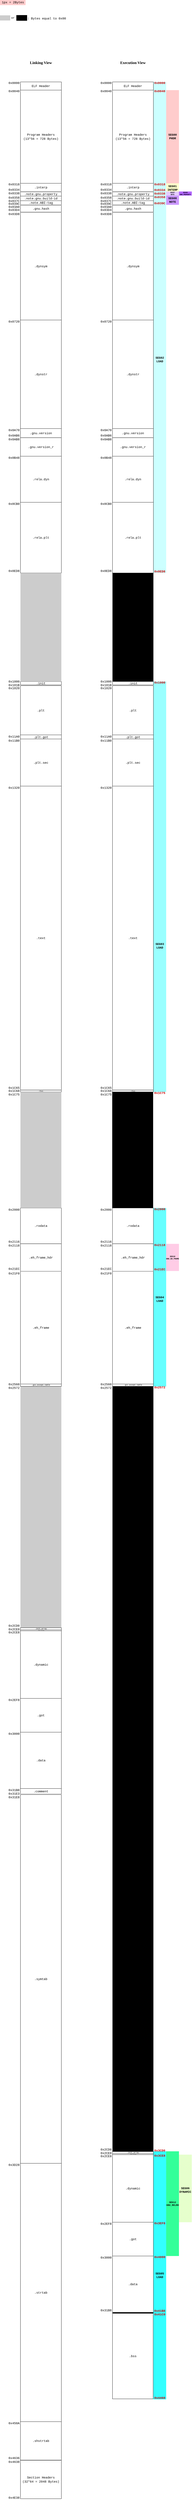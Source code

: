 <mxfile version="16.0.2" type="device"><diagram id="Ah0qy96UXtBto3387B42" name="第 1 页"><mxGraphModel dx="1332" dy="764" grid="1" gridSize="10" guides="1" tooltips="1" connect="1" arrows="1" fold="1" page="1" pageScale="1" pageWidth="827" pageHeight="1169" math="0" shadow="0"><root><mxCell id="0"/><mxCell id="1" parent="0"/><mxCell id="YkpZ--orKBxEq1VUClzn-248" value="" style="rounded=0;whiteSpace=wrap;html=1;fontFamily=Courier New;fontSize=4;fontColor=#CC0000;strokeColor=none;fillColor=#33FFFF;gradientColor=none;gradientDirection=radial;" vertex="1" parent="1"><mxGeometry x="640" y="8423" width="50" height="969" as="geometry"/></mxCell><mxCell id="YkpZ--orKBxEq1VUClzn-246" value="" style="rounded=0;whiteSpace=wrap;html=1;fontFamily=Courier New;fontSize=4;fontColor=#CC0000;strokeColor=none;fillColor=#66FFFF;gradientColor=none;gradientDirection=radial;" vertex="1" parent="1"><mxGeometry x="640" y="4738.5" width="50" height="697" as="geometry"/></mxCell><mxCell id="YkpZ--orKBxEq1VUClzn-241" value="" style="rounded=0;whiteSpace=wrap;html=1;fontFamily=Courier New;fontSize=4;fontColor=#CC0000;strokeColor=none;fillColor=#99FFFF;gradientColor=none;gradientDirection=radial;" vertex="1" parent="1"><mxGeometry x="640" y="2682" width="50" height="1603" as="geometry"/></mxCell><mxCell id="YkpZ--orKBxEq1VUClzn-239" value="" style="rounded=0;whiteSpace=wrap;html=1;fontFamily=Courier New;fontSize=4;fontColor=#CC0000;strokeColor=none;fillColor=#CCFFFF;gradientColor=none;gradientDirection=radial;" vertex="1" parent="1"><mxGeometry x="640" y="340" width="50" height="1918" as="geometry"/></mxCell><mxCell id="YkpZ--orKBxEq1VUClzn-237" value="" style="rounded=0;whiteSpace=wrap;html=1;fontFamily=Courier New;fontSize=4;fontColor=#CC0000;strokeColor=none;fillColor=#FFFFCC;gradientColor=none;gradientDirection=radial;" vertex="1" parent="1"><mxGeometry x="690" y="736" width="50" height="32" as="geometry"/></mxCell><mxCell id="YkpZ--orKBxEq1VUClzn-235" value="" style="rounded=0;whiteSpace=wrap;html=1;fontFamily=Courier New;fontSize=4;fontColor=#CC0000;strokeColor=none;fillColor=#FFCCCC;gradientColor=none;gradientDirection=radial;" vertex="1" parent="1"><mxGeometry x="690" y="372" width="50" height="364" as="geometry"/></mxCell><mxCell id="YkpZ--orKBxEq1VUClzn-86" value="" style="rounded=0;whiteSpace=wrap;html=1;fontFamily=Courier New;fillColor=#CCCCCC;strokeColor=none;gradientColor=none;gradientDirection=radial;" vertex="1" parent="1"><mxGeometry x="120" y="5435" width="160" height="943" as="geometry"/></mxCell><mxCell id="YkpZ--orKBxEq1VUClzn-1" value="&lt;font face=&quot;Courier New&quot;&gt;ELF Header&lt;/font&gt;" style="rounded=0;whiteSpace=wrap;html=1;" vertex="1" parent="1"><mxGeometry x="120" y="340" width="160" height="32" as="geometry"/></mxCell><mxCell id="YkpZ--orKBxEq1VUClzn-2" value="0x0000" style="text;html=1;strokeColor=none;fillColor=none;align=center;verticalAlign=middle;whiteSpace=wrap;rounded=0;fontFamily=Courier New;" vertex="1" parent="1"><mxGeometry x="70" y="340" width="50" height="10" as="geometry"/></mxCell><mxCell id="YkpZ--orKBxEq1VUClzn-3" value="0x0040" style="text;html=1;strokeColor=none;fillColor=none;align=center;verticalAlign=middle;whiteSpace=wrap;rounded=0;fontFamily=Courier New;" vertex="1" parent="1"><mxGeometry x="70" y="372" width="50" height="10" as="geometry"/></mxCell><mxCell id="YkpZ--orKBxEq1VUClzn-4" value="&lt;font face=&quot;Courier New&quot;&gt;Program Headers&lt;br&gt;(13*56 = 728 Bytes)&lt;/font&gt;" style="rounded=0;whiteSpace=wrap;html=1;" vertex="1" parent="1"><mxGeometry x="120" y="372" width="160" height="364" as="geometry"/></mxCell><mxCell id="YkpZ--orKBxEq1VUClzn-5" value="0x0318" style="text;html=1;strokeColor=none;fillColor=none;align=center;verticalAlign=middle;whiteSpace=wrap;rounded=0;fontFamily=Courier New;" vertex="1" parent="1"><mxGeometry x="70" y="736" width="50" height="10" as="geometry"/></mxCell><mxCell id="YkpZ--orKBxEq1VUClzn-6" value="&lt;font face=&quot;Courier New&quot;&gt;.interp&lt;/font&gt;" style="rounded=0;whiteSpace=wrap;html=1;" vertex="1" parent="1"><mxGeometry x="120" y="736" width="160" height="32" as="geometry"/></mxCell><mxCell id="YkpZ--orKBxEq1VUClzn-7" value="&lt;font face=&quot;Courier New&quot;&gt;.note.gnu.property&lt;/font&gt;" style="rounded=0;whiteSpace=wrap;html=1;" vertex="1" parent="1"><mxGeometry x="120" y="770" width="160" height="16" as="geometry"/></mxCell><mxCell id="YkpZ--orKBxEq1VUClzn-8" value="&lt;font face=&quot;Courier New&quot;&gt;.note.gnu.build-id&lt;/font&gt;" style="rounded=0;whiteSpace=wrap;html=1;" vertex="1" parent="1"><mxGeometry x="120" y="786" width="160" height="18" as="geometry"/></mxCell><mxCell id="YkpZ--orKBxEq1VUClzn-9" value="&lt;font face=&quot;Courier New&quot;&gt;.note.ABI-tag&lt;/font&gt;" style="rounded=0;whiteSpace=wrap;html=1;" vertex="1" parent="1"><mxGeometry x="120" y="804" width="160" height="16" as="geometry"/></mxCell><mxCell id="YkpZ--orKBxEq1VUClzn-10" value="&lt;font face=&quot;Courier New&quot;&gt;.gnu.version_r&lt;/font&gt;" style="rounded=0;whiteSpace=wrap;html=1;" vertex="1" parent="1"><mxGeometry x="120" y="1730" width="160" height="72" as="geometry"/></mxCell><mxCell id="YkpZ--orKBxEq1VUClzn-11" value="&lt;font face=&quot;Courier New&quot;&gt;.rela.dyn&lt;/font&gt;" style="rounded=0;whiteSpace=wrap;html=1;" vertex="1" parent="1"><mxGeometry x="120" y="1802" width="160" height="180" as="geometry"/></mxCell><mxCell id="YkpZ--orKBxEq1VUClzn-12" value="&lt;font face=&quot;Courier New&quot;&gt;.rela.plt&lt;/font&gt;" style="rounded=0;whiteSpace=wrap;html=1;" vertex="1" parent="1"><mxGeometry x="120" y="1982" width="160" height="276" as="geometry"/></mxCell><mxCell id="YkpZ--orKBxEq1VUClzn-13" value="&lt;font face=&quot;Courier New&quot;&gt;.init&lt;/font&gt;" style="rounded=0;whiteSpace=wrap;html=1;" vertex="1" parent="1"><mxGeometry x="120" y="2682" width="160" height="13.5" as="geometry"/></mxCell><mxCell id="YkpZ--orKBxEq1VUClzn-14" value="&lt;font face=&quot;Courier New&quot;&gt;.gnu.hash&lt;/font&gt;" style="rounded=0;whiteSpace=wrap;html=1;" vertex="1" parent="1"><mxGeometry x="120" y="822" width="160" height="26" as="geometry"/></mxCell><mxCell id="YkpZ--orKBxEq1VUClzn-15" value="&lt;font face=&quot;Courier New&quot;&gt;.dynsym&lt;/font&gt;" style="rounded=0;whiteSpace=wrap;html=1;" vertex="1" parent="1"><mxGeometry x="120" y="850" width="160" height="420" as="geometry"/></mxCell><mxCell id="YkpZ--orKBxEq1VUClzn-16" value="&lt;font face=&quot;Courier New&quot;&gt;.dynstr&lt;/font&gt;" style="rounded=0;whiteSpace=wrap;html=1;" vertex="1" parent="1"><mxGeometry x="120" y="1270" width="160" height="424" as="geometry"/></mxCell><mxCell id="YkpZ--orKBxEq1VUClzn-17" value="&lt;font face=&quot;Courier New&quot;&gt;.gnu.version&lt;/font&gt;" style="rounded=0;whiteSpace=wrap;html=1;" vertex="1" parent="1"><mxGeometry x="120" y="1694" width="160" height="35" as="geometry"/></mxCell><mxCell id="YkpZ--orKBxEq1VUClzn-18" value="&lt;font face=&quot;Courier New&quot;&gt;.plt&lt;/font&gt;" style="rounded=0;whiteSpace=wrap;html=1;" vertex="1" parent="1"><mxGeometry x="120" y="2698.5" width="160" height="192" as="geometry"/></mxCell><mxCell id="YkpZ--orKBxEq1VUClzn-19" value="&lt;font face=&quot;Courier New&quot;&gt;.plt.got&lt;/font&gt;" style="rounded=0;whiteSpace=wrap;html=1;" vertex="1" parent="1"><mxGeometry x="120" y="2890.5" width="160" height="16" as="geometry"/></mxCell><mxCell id="YkpZ--orKBxEq1VUClzn-20" value="&lt;font face=&quot;Courier New&quot;&gt;.plt.sec&lt;/font&gt;" style="rounded=0;whiteSpace=wrap;html=1;" vertex="1" parent="1"><mxGeometry x="120" y="2906.5" width="160" height="184" as="geometry"/></mxCell><mxCell id="YkpZ--orKBxEq1VUClzn-21" value="&lt;font face=&quot;Courier New&quot;&gt;.text&lt;/font&gt;" style="rounded=0;whiteSpace=wrap;html=1;" vertex="1" parent="1"><mxGeometry x="120" y="3090.5" width="160" height="1186.5" as="geometry"/></mxCell><mxCell id="YkpZ--orKBxEq1VUClzn-22" value="" style="rounded=0;whiteSpace=wrap;html=1;" vertex="1" parent="1"><mxGeometry x="120" y="4278.5" width="160" height="6.5" as="geometry"/></mxCell><mxCell id="YkpZ--orKBxEq1VUClzn-23" value="&lt;font face=&quot;Courier New&quot;&gt;.rodata&lt;/font&gt;" style="rounded=0;whiteSpace=wrap;html=1;" vertex="1" parent="1"><mxGeometry x="120" y="4738.5" width="160" height="139" as="geometry"/></mxCell><mxCell id="YkpZ--orKBxEq1VUClzn-24" value="&lt;font face=&quot;Courier New&quot;&gt;.eh_frame_hdr&lt;/font&gt;" style="rounded=0;whiteSpace=wrap;html=1;" vertex="1" parent="1"><mxGeometry x="120" y="4878.5" width="160" height="106" as="geometry"/></mxCell><mxCell id="YkpZ--orKBxEq1VUClzn-25" value="&lt;font face=&quot;Courier New&quot;&gt;.eh_frame&lt;/font&gt;" style="rounded=0;whiteSpace=wrap;html=1;" vertex="1" parent="1"><mxGeometry x="120" y="4986" width="160" height="440" as="geometry"/></mxCell><mxCell id="YkpZ--orKBxEq1VUClzn-26" value="&lt;font face=&quot;Courier New&quot;&gt;.got&lt;/font&gt;" style="rounded=0;whiteSpace=wrap;html=1;" vertex="1" parent="1"><mxGeometry x="120" y="6654" width="160" height="132" as="geometry"/></mxCell><mxCell id="YkpZ--orKBxEq1VUClzn-27" value="&lt;font face=&quot;Courier New&quot;&gt;.data&lt;/font&gt;" style="rounded=0;whiteSpace=wrap;html=1;" vertex="1" parent="1"><mxGeometry x="120" y="6786" width="160" height="220" as="geometry"/></mxCell><mxCell id="YkpZ--orKBxEq1VUClzn-29" value="&lt;font face=&quot;Courier New&quot;&gt;.comment&lt;/font&gt;" style="rounded=0;whiteSpace=wrap;html=1;" vertex="1" parent="1"><mxGeometry x="120" y="7006" width="160" height="21.5" as="geometry"/></mxCell><mxCell id="YkpZ--orKBxEq1VUClzn-30" value="" style="rounded=0;whiteSpace=wrap;html=1;" vertex="1" parent="1"><mxGeometry x="120" y="5426" width="160" height="9" as="geometry"/></mxCell><mxCell id="YkpZ--orKBxEq1VUClzn-31" value="" style="rounded=0;whiteSpace=wrap;html=1;" vertex="1" parent="1"><mxGeometry x="120" y="6378" width="160" height="8" as="geometry"/></mxCell><mxCell id="YkpZ--orKBxEq1VUClzn-32" value="" style="rounded=0;whiteSpace=wrap;html=1;" vertex="1" parent="1"><mxGeometry x="120" y="6386" width="160" height="4" as="geometry"/></mxCell><mxCell id="YkpZ--orKBxEq1VUClzn-33" value="&lt;font face=&quot;Courier New&quot;&gt;.dynamic&lt;/font&gt;" style="rounded=0;whiteSpace=wrap;html=1;" vertex="1" parent="1"><mxGeometry x="120" y="6390" width="160" height="264" as="geometry"/></mxCell><mxCell id="YkpZ--orKBxEq1VUClzn-34" value="&lt;font face=&quot;Courier New&quot;&gt;.symtab&lt;/font&gt;" style="rounded=0;whiteSpace=wrap;html=1;" vertex="1" parent="1"><mxGeometry x="120" y="7030" width="160" height="1440" as="geometry"/></mxCell><mxCell id="YkpZ--orKBxEq1VUClzn-35" value="&lt;font face=&quot;Courier New&quot;&gt;.strtab&lt;/font&gt;" style="rounded=0;whiteSpace=wrap;html=1;" vertex="1" parent="1"><mxGeometry x="120" y="8470" width="160" height="1009" as="geometry"/></mxCell><mxCell id="YkpZ--orKBxEq1VUClzn-36" value="&lt;font face=&quot;Courier New&quot;&gt;.shstrtab&lt;/font&gt;" style="rounded=0;whiteSpace=wrap;html=1;" vertex="1" parent="1"><mxGeometry x="120" y="9479" width="160" height="150" as="geometry"/></mxCell><mxCell id="YkpZ--orKBxEq1VUClzn-38" value="0x0334" style="text;html=1;strokeColor=none;fillColor=none;align=center;verticalAlign=middle;whiteSpace=wrap;rounded=0;fontFamily=Courier New;" vertex="1" parent="1"><mxGeometry x="70" y="756" width="50" height="12" as="geometry"/></mxCell><mxCell id="YkpZ--orKBxEq1VUClzn-40" value="" style="rounded=0;whiteSpace=wrap;html=1;fontFamily=Courier New;fillColor=#CCCCCC;strokeColor=none;" vertex="1" parent="1"><mxGeometry x="120" y="768" width="160" height="2" as="geometry"/></mxCell><mxCell id="YkpZ--orKBxEq1VUClzn-41" value="0x0338" style="text;html=1;strokeColor=none;fillColor=none;align=center;verticalAlign=middle;whiteSpace=wrap;rounded=0;fontFamily=Courier New;" vertex="1" parent="1"><mxGeometry x="70" y="770" width="50" height="12" as="geometry"/></mxCell><mxCell id="YkpZ--orKBxEq1VUClzn-44" value="0x0358" style="text;html=1;strokeColor=none;fillColor=none;align=center;verticalAlign=middle;whiteSpace=wrap;rounded=0;fontFamily=Courier New;" vertex="1" parent="1"><mxGeometry x="70" y="786" width="50" height="14" as="geometry"/></mxCell><mxCell id="YkpZ--orKBxEq1VUClzn-45" value="0x037C" style="text;html=1;strokeColor=none;fillColor=none;align=center;verticalAlign=middle;whiteSpace=wrap;rounded=0;fontFamily=Courier New;" vertex="1" parent="1"><mxGeometry x="70" y="802" width="50" height="8" as="geometry"/></mxCell><mxCell id="YkpZ--orKBxEq1VUClzn-46" value="" style="rounded=0;whiteSpace=wrap;html=1;fontFamily=Courier New;fillColor=#CCCCCC;strokeColor=none;" vertex="1" parent="1"><mxGeometry x="120" y="820" width="160" height="2" as="geometry"/></mxCell><mxCell id="YkpZ--orKBxEq1VUClzn-47" value="0x039C" style="text;html=1;strokeColor=none;fillColor=none;align=center;verticalAlign=middle;whiteSpace=wrap;rounded=0;fontFamily=Courier New;" vertex="1" parent="1"><mxGeometry x="70" y="814" width="50" height="6" as="geometry"/></mxCell><mxCell id="YkpZ--orKBxEq1VUClzn-48" value="0x03A0" style="text;html=1;strokeColor=none;fillColor=none;align=center;verticalAlign=middle;whiteSpace=wrap;rounded=0;fontFamily=Courier New;" vertex="1" parent="1"><mxGeometry x="70" y="822" width="50" height="14" as="geometry"/></mxCell><mxCell id="YkpZ--orKBxEq1VUClzn-49" value="0x03D4" style="text;html=1;strokeColor=none;fillColor=none;align=center;verticalAlign=middle;whiteSpace=wrap;rounded=0;fontFamily=Courier New;" vertex="1" parent="1"><mxGeometry x="70" y="834" width="50" height="14" as="geometry"/></mxCell><mxCell id="YkpZ--orKBxEq1VUClzn-50" value="" style="rounded=0;whiteSpace=wrap;html=1;fontFamily=Courier New;fillColor=#CCCCCC;strokeColor=none;" vertex="1" parent="1"><mxGeometry x="120" y="848" width="160" height="2" as="geometry"/></mxCell><mxCell id="YkpZ--orKBxEq1VUClzn-51" value="0x03D8" style="text;html=1;strokeColor=none;fillColor=none;align=center;verticalAlign=middle;whiteSpace=wrap;rounded=0;fontFamily=Courier New;" vertex="1" parent="1"><mxGeometry x="70" y="850" width="50" height="14" as="geometry"/></mxCell><mxCell id="YkpZ--orKBxEq1VUClzn-52" value="1px = 2Bytes" style="text;html=1;align=center;verticalAlign=middle;resizable=0;points=[];autosize=1;strokeColor=none;fillColor=#FFCCCC;fontFamily=Courier New;" vertex="1" parent="1"><mxGeometry x="40" y="20" width="100" height="20" as="geometry"/></mxCell><mxCell id="YkpZ--orKBxEq1VUClzn-53" value="0x0720" style="text;html=1;strokeColor=none;fillColor=none;align=center;verticalAlign=middle;whiteSpace=wrap;rounded=0;fontFamily=Courier New;" vertex="1" parent="1"><mxGeometry x="70" y="1270" width="50" height="14" as="geometry"/></mxCell><mxCell id="YkpZ--orKBxEq1VUClzn-54" value="0x0A70" style="text;html=1;strokeColor=none;fillColor=none;align=center;verticalAlign=middle;whiteSpace=wrap;rounded=0;fontFamily=Courier New;" vertex="1" parent="1"><mxGeometry x="70" y="1694" width="50" height="14" as="geometry"/></mxCell><mxCell id="YkpZ--orKBxEq1VUClzn-55" value="" style="rounded=0;whiteSpace=wrap;html=1;fontFamily=Courier New;fillColor=#CCCCCC;strokeColor=none;" vertex="1" parent="1"><mxGeometry x="120" y="1729" width="160" height="1" as="geometry"/></mxCell><mxCell id="YkpZ--orKBxEq1VUClzn-56" value="0x0AB6" style="text;html=1;strokeColor=none;fillColor=none;align=center;verticalAlign=middle;whiteSpace=wrap;rounded=0;fontFamily=Courier New;" vertex="1" parent="1"><mxGeometry x="70" y="1715" width="50" height="14" as="geometry"/></mxCell><mxCell id="YkpZ--orKBxEq1VUClzn-58" value="0x0AB8" style="text;html=1;strokeColor=none;fillColor=none;align=center;verticalAlign=middle;whiteSpace=wrap;rounded=0;fontFamily=Courier New;" vertex="1" parent="1"><mxGeometry x="70" y="1730" width="50" height="14" as="geometry"/></mxCell><mxCell id="YkpZ--orKBxEq1VUClzn-59" value="0x0B48" style="text;html=1;strokeColor=none;fillColor=none;align=center;verticalAlign=middle;whiteSpace=wrap;rounded=0;fontFamily=Courier New;" vertex="1" parent="1"><mxGeometry x="70" y="1802" width="50" height="14" as="geometry"/></mxCell><mxCell id="YkpZ--orKBxEq1VUClzn-60" value="0x0CB0" style="text;html=1;strokeColor=none;fillColor=none;align=center;verticalAlign=middle;whiteSpace=wrap;rounded=0;fontFamily=Courier New;" vertex="1" parent="1"><mxGeometry x="70" y="1982" width="50" height="14" as="geometry"/></mxCell><mxCell id="YkpZ--orKBxEq1VUClzn-61" value="0x0ED8" style="text;html=1;strokeColor=none;fillColor=none;align=center;verticalAlign=middle;whiteSpace=wrap;rounded=0;fontFamily=Courier New;" vertex="1" parent="1"><mxGeometry x="70" y="2244" width="50" height="14" as="geometry"/></mxCell><mxCell id="YkpZ--orKBxEq1VUClzn-62" value="" style="rounded=0;whiteSpace=wrap;html=1;fontFamily=Courier New;fillColor=#CCCCCC;strokeColor=none;gradientColor=none;gradientDirection=radial;" vertex="1" parent="1"><mxGeometry x="120" y="2258" width="160" height="424" as="geometry"/></mxCell><mxCell id="YkpZ--orKBxEq1VUClzn-63" value="0x1000" style="text;html=1;strokeColor=none;fillColor=none;align=center;verticalAlign=middle;whiteSpace=wrap;rounded=0;fontFamily=Courier New;" vertex="1" parent="1"><mxGeometry x="70" y="2676.25" width="50" height="14" as="geometry"/></mxCell><mxCell id="YkpZ--orKBxEq1VUClzn-64" value="0x101B" style="text;html=1;strokeColor=none;fillColor=none;align=center;verticalAlign=middle;whiteSpace=wrap;rounded=0;fontFamily=Courier New;" vertex="1" parent="1"><mxGeometry x="70" y="2690.25" width="50" height="14" as="geometry"/></mxCell><mxCell id="YkpZ--orKBxEq1VUClzn-65" value="" style="rounded=0;whiteSpace=wrap;html=1;fontFamily=Courier New;fillColor=#CCCCCC;strokeColor=none;gradientColor=none;gradientDirection=radial;" vertex="1" parent="1"><mxGeometry x="120" y="2696" width="160" height="2.5" as="geometry"/></mxCell><mxCell id="YkpZ--orKBxEq1VUClzn-66" value="0x1020" style="text;html=1;strokeColor=none;fillColor=none;align=center;verticalAlign=middle;whiteSpace=wrap;rounded=0;fontFamily=Courier New;" vertex="1" parent="1"><mxGeometry x="70" y="2702" width="50" height="14" as="geometry"/></mxCell><mxCell id="YkpZ--orKBxEq1VUClzn-67" value="0x11A0" style="text;html=1;strokeColor=none;fillColor=none;align=center;verticalAlign=middle;whiteSpace=wrap;rounded=0;fontFamily=Courier New;" vertex="1" parent="1"><mxGeometry x="70" y="2890.5" width="50" height="14" as="geometry"/></mxCell><mxCell id="YkpZ--orKBxEq1VUClzn-68" value="0x11B0" style="text;html=1;strokeColor=none;fillColor=none;align=center;verticalAlign=middle;whiteSpace=wrap;rounded=0;fontFamily=Courier New;" vertex="1" parent="1"><mxGeometry x="70" y="2906.5" width="50" height="14" as="geometry"/></mxCell><mxCell id="YkpZ--orKBxEq1VUClzn-69" value="0x1320" style="text;html=1;strokeColor=none;fillColor=none;align=center;verticalAlign=middle;whiteSpace=wrap;rounded=0;fontFamily=Courier New;" vertex="1" parent="1"><mxGeometry x="70" y="3090.5" width="50" height="14" as="geometry"/></mxCell><mxCell id="YkpZ--orKBxEq1VUClzn-70" value="" style="rounded=0;whiteSpace=wrap;html=1;fontFamily=Courier New;fillColor=#CCCCCC;strokeColor=none;gradientColor=none;gradientDirection=radial;" vertex="1" parent="1"><mxGeometry x="120" y="4277" width="160" height="1.5" as="geometry"/></mxCell><mxCell id="YkpZ--orKBxEq1VUClzn-71" value="0x1C65" style="text;html=1;strokeColor=none;fillColor=none;align=center;verticalAlign=middle;whiteSpace=wrap;rounded=0;fontFamily=Courier New;" vertex="1" parent="1"><mxGeometry x="70" y="4263" width="50" height="14" as="geometry"/></mxCell><mxCell id="YkpZ--orKBxEq1VUClzn-72" value="0x1C68" style="text;html=1;strokeColor=none;fillColor=none;align=center;verticalAlign=middle;whiteSpace=wrap;rounded=0;fontFamily=Courier New;" vertex="1" parent="1"><mxGeometry x="70" y="4274.75" width="50" height="14" as="geometry"/></mxCell><mxCell id="YkpZ--orKBxEq1VUClzn-73" value="0x1C75" style="text;html=1;strokeColor=none;fillColor=none;align=center;verticalAlign=middle;whiteSpace=wrap;rounded=0;fontFamily=Courier New;" vertex="1" parent="1"><mxGeometry x="70" y="4288.75" width="50" height="14" as="geometry"/></mxCell><mxCell id="YkpZ--orKBxEq1VUClzn-75" value=".fini" style="text;html=1;strokeColor=none;fillColor=none;align=center;verticalAlign=middle;whiteSpace=wrap;rounded=0;fontFamily=Courier New;fontSize=6;" vertex="1" parent="1"><mxGeometry x="185" y="4276.75" width="30" height="10" as="geometry"/></mxCell><mxCell id="YkpZ--orKBxEq1VUClzn-76" value="" style="rounded=0;whiteSpace=wrap;html=1;fontFamily=Courier New;fillColor=#CCCCCC;strokeColor=none;gradientColor=none;gradientDirection=radial;" vertex="1" parent="1"><mxGeometry x="120" y="4285" width="160" height="453.5" as="geometry"/></mxCell><mxCell id="YkpZ--orKBxEq1VUClzn-77" value="0x2000" style="text;html=1;strokeColor=none;fillColor=none;align=center;verticalAlign=middle;whiteSpace=wrap;rounded=0;fontFamily=Courier New;" vertex="1" parent="1"><mxGeometry x="70" y="4738.5" width="50" height="14" as="geometry"/></mxCell><mxCell id="YkpZ--orKBxEq1VUClzn-78" value="0x2116" style="text;html=1;strokeColor=none;fillColor=none;align=center;verticalAlign=middle;whiteSpace=wrap;rounded=0;fontFamily=Courier New;" vertex="1" parent="1"><mxGeometry x="70" y="4863.5" width="50" height="14" as="geometry"/></mxCell><mxCell id="YkpZ--orKBxEq1VUClzn-79" value="" style="rounded=0;whiteSpace=wrap;html=1;fontFamily=Courier New;fillColor=#CCCCCC;strokeColor=none;gradientColor=none;gradientDirection=radial;" vertex="1" parent="1"><mxGeometry x="120" y="4877.5" width="160" height="1" as="geometry"/></mxCell><mxCell id="YkpZ--orKBxEq1VUClzn-80" value="0x2118" style="text;html=1;strokeColor=none;fillColor=none;align=center;verticalAlign=middle;whiteSpace=wrap;rounded=0;fontFamily=Courier New;" vertex="1" parent="1"><mxGeometry x="70" y="4878.5" width="50" height="14" as="geometry"/></mxCell><mxCell id="YkpZ--orKBxEq1VUClzn-81" value="0x21EC" style="text;html=1;strokeColor=none;fillColor=none;align=center;verticalAlign=middle;whiteSpace=wrap;rounded=0;fontFamily=Courier New;" vertex="1" parent="1"><mxGeometry x="70" y="4970" width="50" height="14" as="geometry"/></mxCell><mxCell id="YkpZ--orKBxEq1VUClzn-82" value="" style="rounded=0;whiteSpace=wrap;html=1;fontFamily=Courier New;fillColor=#CCCCCC;strokeColor=none;gradientColor=none;gradientDirection=radial;" vertex="1" parent="1"><mxGeometry x="120" y="4984" width="160" height="2" as="geometry"/></mxCell><mxCell id="YkpZ--orKBxEq1VUClzn-83" value="0x21F0" style="text;html=1;strokeColor=none;fillColor=none;align=center;verticalAlign=middle;whiteSpace=wrap;rounded=0;fontFamily=Courier New;" vertex="1" parent="1"><mxGeometry x="70" y="4988" width="50" height="14" as="geometry"/></mxCell><mxCell id="YkpZ--orKBxEq1VUClzn-84" value="0x2560" style="text;html=1;strokeColor=none;fillColor=none;align=center;verticalAlign=middle;whiteSpace=wrap;rounded=0;fontFamily=Courier New;" vertex="1" parent="1"><mxGeometry x="70" y="5421" width="50" height="14" as="geometry"/></mxCell><mxCell id="YkpZ--orKBxEq1VUClzn-85" value="&lt;font style=&quot;font-size: 7px&quot;&gt;.gcc_except_table&lt;/font&gt;" style="text;html=1;strokeColor=none;fillColor=none;align=center;verticalAlign=middle;whiteSpace=wrap;rounded=0;fontFamily=Courier New;fontSize=6;" vertex="1" parent="1"><mxGeometry x="155" y="5425" width="90" height="10" as="geometry"/></mxCell><mxCell id="YkpZ--orKBxEq1VUClzn-87" value="0x2572" style="text;html=1;strokeColor=none;fillColor=none;align=center;verticalAlign=middle;whiteSpace=wrap;rounded=0;fontFamily=Courier New;" vertex="1" parent="1"><mxGeometry x="70" y="5435" width="50" height="14" as="geometry"/></mxCell><mxCell id="YkpZ--orKBxEq1VUClzn-88" value="0x2CD0" style="text;html=1;strokeColor=none;fillColor=none;align=center;verticalAlign=middle;whiteSpace=wrap;rounded=0;fontFamily=Courier New;" vertex="1" parent="1"><mxGeometry x="70" y="6364" width="50" height="14" as="geometry"/></mxCell><mxCell id="YkpZ--orKBxEq1VUClzn-89" value="&lt;font style=&quot;font-size: 7px&quot;&gt;.init_array&lt;/font&gt;" style="text;html=1;strokeColor=none;fillColor=none;align=center;verticalAlign=middle;whiteSpace=wrap;rounded=0;fontFamily=Courier New;fontSize=7;" vertex="1" parent="1"><mxGeometry x="170" y="6377" width="60" height="10" as="geometry"/></mxCell><mxCell id="YkpZ--orKBxEq1VUClzn-90" value="0x2CE0" style="text;html=1;strokeColor=none;fillColor=none;align=center;verticalAlign=middle;whiteSpace=wrap;rounded=0;fontFamily=Courier New;" vertex="1" parent="1"><mxGeometry x="70" y="6378" width="50" height="14" as="geometry"/></mxCell><mxCell id="YkpZ--orKBxEq1VUClzn-91" value="&lt;font style=&quot;font-size: 4px&quot;&gt;.fini_array&lt;/font&gt;" style="text;html=1;strokeColor=none;fillColor=none;align=center;verticalAlign=middle;whiteSpace=wrap;rounded=0;fontFamily=Courier New;fontSize=7;" vertex="1" parent="1"><mxGeometry x="180" y="6384.5" width="40" height="7" as="geometry"/></mxCell><mxCell id="YkpZ--orKBxEq1VUClzn-92" value="0x2CE8" style="text;html=1;strokeColor=none;fillColor=none;align=center;verticalAlign=middle;whiteSpace=wrap;rounded=0;fontFamily=Courier New;" vertex="1" parent="1"><mxGeometry x="70" y="6390" width="50" height="14" as="geometry"/></mxCell><mxCell id="YkpZ--orKBxEq1VUClzn-93" value="0x2EF8" style="text;html=1;strokeColor=none;fillColor=none;align=center;verticalAlign=middle;whiteSpace=wrap;rounded=0;fontFamily=Courier New;" vertex="1" parent="1"><mxGeometry x="70" y="6654" width="50" height="14" as="geometry"/></mxCell><mxCell id="YkpZ--orKBxEq1VUClzn-94" value="0x3000" style="text;html=1;strokeColor=none;fillColor=none;align=center;verticalAlign=middle;whiteSpace=wrap;rounded=0;fontFamily=Courier New;" vertex="1" parent="1"><mxGeometry x="70" y="6786" width="50" height="14" as="geometry"/></mxCell><mxCell id="YkpZ--orKBxEq1VUClzn-95" value="0x31B8" style="text;html=1;strokeColor=none;fillColor=none;align=center;verticalAlign=middle;whiteSpace=wrap;rounded=0;fontFamily=Courier New;" vertex="1" parent="1"><mxGeometry x="70" y="7006" width="50" height="14" as="geometry"/></mxCell><mxCell id="YkpZ--orKBxEq1VUClzn-96" value="0x31E3" style="text;html=1;strokeColor=none;fillColor=none;align=center;verticalAlign=middle;whiteSpace=wrap;rounded=0;fontFamily=Courier New;" vertex="1" parent="1"><mxGeometry x="70" y="7020" width="50" height="14" as="geometry"/></mxCell><mxCell id="YkpZ--orKBxEq1VUClzn-97" value="" style="rounded=0;whiteSpace=wrap;html=1;fontFamily=Courier New;fillColor=#CCCCCC;strokeColor=none;gradientColor=none;gradientDirection=radial;" vertex="1" parent="1"><mxGeometry x="120" y="7027.5" width="160" height="2.5" as="geometry"/></mxCell><mxCell id="YkpZ--orKBxEq1VUClzn-98" value="0x31E8" style="text;html=1;strokeColor=none;fillColor=none;align=center;verticalAlign=middle;whiteSpace=wrap;rounded=0;fontFamily=Courier New;" vertex="1" parent="1"><mxGeometry x="70" y="7034" width="50" height="14" as="geometry"/></mxCell><mxCell id="YkpZ--orKBxEq1VUClzn-99" value="0x3D28" style="text;html=1;strokeColor=none;fillColor=none;align=center;verticalAlign=middle;whiteSpace=wrap;rounded=0;fontFamily=Courier New;" vertex="1" parent="1"><mxGeometry x="70" y="8470" width="50" height="14" as="geometry"/></mxCell><mxCell id="YkpZ--orKBxEq1VUClzn-100" value="0x450A" style="text;html=1;strokeColor=none;fillColor=none;align=center;verticalAlign=middle;whiteSpace=wrap;rounded=0;fontFamily=Courier New;" vertex="1" parent="1"><mxGeometry x="70" y="9479" width="50" height="14" as="geometry"/></mxCell><mxCell id="YkpZ--orKBxEq1VUClzn-101" value="0x4636" style="text;html=1;strokeColor=none;fillColor=none;align=center;verticalAlign=middle;whiteSpace=wrap;rounded=0;fontFamily=Courier New;" vertex="1" parent="1"><mxGeometry x="70" y="9615" width="50" height="14" as="geometry"/></mxCell><mxCell id="YkpZ--orKBxEq1VUClzn-102" value="" style="rounded=0;whiteSpace=wrap;html=1;fontFamily=Courier New;fillColor=#CCCCCC;strokeColor=none;gradientColor=none;gradientDirection=radial;" vertex="1" parent="1"><mxGeometry x="120" y="9629" width="160" height="1" as="geometry"/></mxCell><mxCell id="YkpZ--orKBxEq1VUClzn-103" value="&lt;font face=&quot;Courier New&quot;&gt;Section Headers&lt;br&gt;(32*64 = 2048 Bytes)&lt;br&gt;&lt;/font&gt;" style="rounded=0;whiteSpace=wrap;html=1;" vertex="1" parent="1"><mxGeometry x="120" y="9630" width="160" height="150" as="geometry"/></mxCell><mxCell id="YkpZ--orKBxEq1VUClzn-104" value="0x4638" style="text;html=1;strokeColor=none;fillColor=none;align=center;verticalAlign=middle;whiteSpace=wrap;rounded=0;fontFamily=Courier New;" vertex="1" parent="1"><mxGeometry x="70" y="9630" width="50" height="14" as="geometry"/></mxCell><mxCell id="YkpZ--orKBxEq1VUClzn-105" value="0x4E38" style="text;html=1;strokeColor=none;fillColor=none;align=center;verticalAlign=middle;whiteSpace=wrap;rounded=0;fontFamily=Courier New;" vertex="1" parent="1"><mxGeometry x="70" y="9770" width="50" height="14" as="geometry"/></mxCell><mxCell id="YkpZ--orKBxEq1VUClzn-106" value="&lt;font face=&quot;Courier New&quot;&gt;ELF Header&lt;/font&gt;" style="rounded=0;whiteSpace=wrap;html=1;fillColor=#FFFFFF;" vertex="1" parent="1"><mxGeometry x="480" y="340" width="160" height="32" as="geometry"/></mxCell><mxCell id="YkpZ--orKBxEq1VUClzn-107" value="0x0000" style="text;html=1;strokeColor=none;fillColor=none;align=center;verticalAlign=middle;whiteSpace=wrap;rounded=0;fontFamily=Courier New;" vertex="1" parent="1"><mxGeometry x="430" y="340" width="50" height="10" as="geometry"/></mxCell><mxCell id="YkpZ--orKBxEq1VUClzn-108" value="0x0040" style="text;html=1;strokeColor=none;fillColor=none;align=center;verticalAlign=middle;whiteSpace=wrap;rounded=0;fontFamily=Courier New;" vertex="1" parent="1"><mxGeometry x="430" y="372" width="50" height="10" as="geometry"/></mxCell><mxCell id="YkpZ--orKBxEq1VUClzn-109" value="&lt;font face=&quot;Courier New&quot;&gt;Program Headers&lt;br&gt;(13*56 = 728 Bytes)&lt;/font&gt;" style="rounded=0;whiteSpace=wrap;html=1;fillColor=#FFFFFF;" vertex="1" parent="1"><mxGeometry x="480" y="372" width="160" height="364" as="geometry"/></mxCell><mxCell id="YkpZ--orKBxEq1VUClzn-110" value="0x0318" style="text;html=1;strokeColor=none;fillColor=none;align=center;verticalAlign=middle;whiteSpace=wrap;rounded=0;fontFamily=Courier New;" vertex="1" parent="1"><mxGeometry x="430" y="736" width="50" height="10" as="geometry"/></mxCell><mxCell id="YkpZ--orKBxEq1VUClzn-111" value="&lt;font face=&quot;Courier New&quot;&gt;.interp&lt;/font&gt;" style="rounded=0;whiteSpace=wrap;html=1;fillColor=#FFFFFF;" vertex="1" parent="1"><mxGeometry x="480" y="736" width="160" height="32" as="geometry"/></mxCell><mxCell id="YkpZ--orKBxEq1VUClzn-112" value="&lt;font face=&quot;Courier New&quot;&gt;.note.gnu.property&lt;/font&gt;" style="rounded=0;whiteSpace=wrap;html=1;fillColor=#FFFFFF;" vertex="1" parent="1"><mxGeometry x="480" y="770" width="160" height="16" as="geometry"/></mxCell><mxCell id="YkpZ--orKBxEq1VUClzn-113" value="&lt;font face=&quot;Courier New&quot;&gt;.note.gnu.build-id&lt;/font&gt;" style="rounded=0;whiteSpace=wrap;html=1;fillColor=#FFFFFF;" vertex="1" parent="1"><mxGeometry x="480" y="786" width="160" height="18" as="geometry"/></mxCell><mxCell id="YkpZ--orKBxEq1VUClzn-114" value="&lt;font face=&quot;Courier New&quot;&gt;.note.ABI-tag&lt;/font&gt;" style="rounded=0;whiteSpace=wrap;html=1;fillColor=#FFFFFF;" vertex="1" parent="1"><mxGeometry x="480" y="804" width="160" height="16" as="geometry"/></mxCell><mxCell id="YkpZ--orKBxEq1VUClzn-115" value="&lt;font face=&quot;Courier New&quot;&gt;.gnu.version_r&lt;/font&gt;" style="rounded=0;whiteSpace=wrap;html=1;fillColor=#FFFFFF;" vertex="1" parent="1"><mxGeometry x="480" y="1730" width="160" height="72" as="geometry"/></mxCell><mxCell id="YkpZ--orKBxEq1VUClzn-116" value="&lt;font face=&quot;Courier New&quot;&gt;.rela.dyn&lt;/font&gt;" style="rounded=0;whiteSpace=wrap;html=1;fillColor=#FFFFFF;" vertex="1" parent="1"><mxGeometry x="480" y="1802" width="160" height="180" as="geometry"/></mxCell><mxCell id="YkpZ--orKBxEq1VUClzn-117" value="&lt;font face=&quot;Courier New&quot;&gt;.gnu.hash&lt;/font&gt;" style="rounded=0;whiteSpace=wrap;html=1;fillColor=#FFFFFF;" vertex="1" parent="1"><mxGeometry x="480" y="822" width="160" height="26" as="geometry"/></mxCell><mxCell id="YkpZ--orKBxEq1VUClzn-118" value="&lt;font face=&quot;Courier New&quot;&gt;.dynsym&lt;/font&gt;" style="rounded=0;whiteSpace=wrap;html=1;fillColor=#FFFFFF;" vertex="1" parent="1"><mxGeometry x="480" y="850" width="160" height="420" as="geometry"/></mxCell><mxCell id="YkpZ--orKBxEq1VUClzn-119" value="&lt;font face=&quot;Courier New&quot;&gt;.dynstr&lt;/font&gt;" style="rounded=0;whiteSpace=wrap;html=1;fillColor=#FFFFFF;" vertex="1" parent="1"><mxGeometry x="480" y="1270" width="160" height="424" as="geometry"/></mxCell><mxCell id="YkpZ--orKBxEq1VUClzn-120" value="&lt;font face=&quot;Courier New&quot;&gt;.gnu.version&lt;/font&gt;" style="rounded=0;whiteSpace=wrap;html=1;fillColor=#FFFFFF;" vertex="1" parent="1"><mxGeometry x="480" y="1694" width="160" height="35" as="geometry"/></mxCell><mxCell id="YkpZ--orKBxEq1VUClzn-121" value="0x0334" style="text;html=1;strokeColor=none;fillColor=none;align=center;verticalAlign=middle;whiteSpace=wrap;rounded=0;fontFamily=Courier New;" vertex="1" parent="1"><mxGeometry x="430" y="756" width="50" height="12" as="geometry"/></mxCell><mxCell id="YkpZ--orKBxEq1VUClzn-122" value="" style="rounded=0;whiteSpace=wrap;html=1;fontFamily=Courier New;fillColor=#CCCCCC;strokeColor=none;" vertex="1" parent="1"><mxGeometry x="480" y="768" width="160" height="2" as="geometry"/></mxCell><mxCell id="YkpZ--orKBxEq1VUClzn-123" value="0x0338" style="text;html=1;strokeColor=none;fillColor=none;align=center;verticalAlign=middle;whiteSpace=wrap;rounded=0;fontFamily=Courier New;" vertex="1" parent="1"><mxGeometry x="430" y="770" width="50" height="12" as="geometry"/></mxCell><mxCell id="YkpZ--orKBxEq1VUClzn-124" value="0x0358" style="text;html=1;strokeColor=none;fillColor=none;align=center;verticalAlign=middle;whiteSpace=wrap;rounded=0;fontFamily=Courier New;" vertex="1" parent="1"><mxGeometry x="430" y="786" width="50" height="14" as="geometry"/></mxCell><mxCell id="YkpZ--orKBxEq1VUClzn-125" value="0x037C" style="text;html=1;strokeColor=none;fillColor=none;align=center;verticalAlign=middle;whiteSpace=wrap;rounded=0;fontFamily=Courier New;" vertex="1" parent="1"><mxGeometry x="430" y="802" width="50" height="8" as="geometry"/></mxCell><mxCell id="YkpZ--orKBxEq1VUClzn-126" value="" style="rounded=0;whiteSpace=wrap;html=1;fontFamily=Courier New;fillColor=#CCCCCC;strokeColor=none;" vertex="1" parent="1"><mxGeometry x="480" y="820" width="160" height="2" as="geometry"/></mxCell><mxCell id="YkpZ--orKBxEq1VUClzn-127" value="0x039C" style="text;html=1;strokeColor=none;fillColor=none;align=center;verticalAlign=middle;whiteSpace=wrap;rounded=0;fontFamily=Courier New;" vertex="1" parent="1"><mxGeometry x="430" y="814" width="50" height="6" as="geometry"/></mxCell><mxCell id="YkpZ--orKBxEq1VUClzn-128" value="0x03A0" style="text;html=1;strokeColor=none;fillColor=none;align=center;verticalAlign=middle;whiteSpace=wrap;rounded=0;fontFamily=Courier New;" vertex="1" parent="1"><mxGeometry x="430" y="822" width="50" height="14" as="geometry"/></mxCell><mxCell id="YkpZ--orKBxEq1VUClzn-129" value="0x03D4" style="text;html=1;strokeColor=none;fillColor=none;align=center;verticalAlign=middle;whiteSpace=wrap;rounded=0;fontFamily=Courier New;" vertex="1" parent="1"><mxGeometry x="430" y="834" width="50" height="14" as="geometry"/></mxCell><mxCell id="YkpZ--orKBxEq1VUClzn-130" value="" style="rounded=0;whiteSpace=wrap;html=1;fontFamily=Courier New;fillColor=#CCCCCC;strokeColor=none;" vertex="1" parent="1"><mxGeometry x="480" y="848" width="160" height="2" as="geometry"/></mxCell><mxCell id="YkpZ--orKBxEq1VUClzn-131" value="0x03D8" style="text;html=1;strokeColor=none;fillColor=none;align=center;verticalAlign=middle;whiteSpace=wrap;rounded=0;fontFamily=Courier New;" vertex="1" parent="1"><mxGeometry x="430" y="850" width="50" height="14" as="geometry"/></mxCell><mxCell id="YkpZ--orKBxEq1VUClzn-132" value="0x0720" style="text;html=1;strokeColor=none;fillColor=none;align=center;verticalAlign=middle;whiteSpace=wrap;rounded=0;fontFamily=Courier New;" vertex="1" parent="1"><mxGeometry x="430" y="1270" width="50" height="14" as="geometry"/></mxCell><mxCell id="YkpZ--orKBxEq1VUClzn-133" value="0x0A70" style="text;html=1;strokeColor=none;fillColor=none;align=center;verticalAlign=middle;whiteSpace=wrap;rounded=0;fontFamily=Courier New;" vertex="1" parent="1"><mxGeometry x="430" y="1694" width="50" height="14" as="geometry"/></mxCell><mxCell id="YkpZ--orKBxEq1VUClzn-134" value="" style="rounded=0;whiteSpace=wrap;html=1;fontFamily=Courier New;fillColor=#CCCCCC;strokeColor=none;" vertex="1" parent="1"><mxGeometry x="480" y="1729" width="160" height="1" as="geometry"/></mxCell><mxCell id="YkpZ--orKBxEq1VUClzn-135" value="0x0AB6" style="text;html=1;strokeColor=none;fillColor=none;align=center;verticalAlign=middle;whiteSpace=wrap;rounded=0;fontFamily=Courier New;" vertex="1" parent="1"><mxGeometry x="430" y="1715" width="50" height="14" as="geometry"/></mxCell><mxCell id="YkpZ--orKBxEq1VUClzn-136" value="0x0AB8" style="text;html=1;strokeColor=none;fillColor=none;align=center;verticalAlign=middle;whiteSpace=wrap;rounded=0;fontFamily=Courier New;" vertex="1" parent="1"><mxGeometry x="430" y="1730" width="50" height="14" as="geometry"/></mxCell><mxCell id="YkpZ--orKBxEq1VUClzn-137" value="0x0B48" style="text;html=1;strokeColor=none;fillColor=none;align=center;verticalAlign=middle;whiteSpace=wrap;rounded=0;fontFamily=Courier New;" vertex="1" parent="1"><mxGeometry x="430" y="1802" width="50" height="14" as="geometry"/></mxCell><mxCell id="YkpZ--orKBxEq1VUClzn-138" value="0x0CB0" style="text;html=1;strokeColor=none;fillColor=none;align=center;verticalAlign=middle;whiteSpace=wrap;rounded=0;fontFamily=Courier New;" vertex="1" parent="1"><mxGeometry x="430" y="1982" width="50" height="14" as="geometry"/></mxCell><mxCell id="YkpZ--orKBxEq1VUClzn-139" value="&lt;font face=&quot;Courier New&quot;&gt;.rela.plt&lt;/font&gt;" style="rounded=0;whiteSpace=wrap;html=1;fillColor=#FFFFFF;" vertex="1" parent="1"><mxGeometry x="480" y="1982" width="160" height="276" as="geometry"/></mxCell><mxCell id="YkpZ--orKBxEq1VUClzn-140" value="0x0ED8" style="text;html=1;strokeColor=none;fillColor=none;align=center;verticalAlign=middle;whiteSpace=wrap;rounded=0;fontFamily=Courier New;" vertex="1" parent="1"><mxGeometry x="430" y="2244" width="50" height="14" as="geometry"/></mxCell><mxCell id="YkpZ--orKBxEq1VUClzn-141" value="&lt;b&gt;&lt;font color=&quot;#cc0000&quot;&gt;0x0000&lt;/font&gt;&lt;/b&gt;" style="text;html=1;strokeColor=none;fillColor=none;align=center;verticalAlign=middle;whiteSpace=wrap;rounded=0;fontFamily=Courier New;" vertex="1" parent="1"><mxGeometry x="640" y="340" width="50" height="10" as="geometry"/></mxCell><mxCell id="YkpZ--orKBxEq1VUClzn-162" value="&lt;font face=&quot;Courier New&quot;&gt;.init&lt;/font&gt;" style="rounded=0;whiteSpace=wrap;html=1;fillColor=#FFFFFF;" vertex="1" parent="1"><mxGeometry x="480" y="2682" width="160" height="13.5" as="geometry"/></mxCell><mxCell id="YkpZ--orKBxEq1VUClzn-163" value="&lt;font face=&quot;Courier New&quot;&gt;.plt&lt;/font&gt;" style="rounded=0;whiteSpace=wrap;html=1;fillColor=#FFFFFF;" vertex="1" parent="1"><mxGeometry x="480" y="2698.5" width="160" height="192" as="geometry"/></mxCell><mxCell id="YkpZ--orKBxEq1VUClzn-164" value="&lt;font face=&quot;Courier New&quot;&gt;.plt.got&lt;/font&gt;" style="rounded=0;whiteSpace=wrap;html=1;fillColor=#FFFFFF;" vertex="1" parent="1"><mxGeometry x="480" y="2890.5" width="160" height="16" as="geometry"/></mxCell><mxCell id="YkpZ--orKBxEq1VUClzn-165" value="&lt;font face=&quot;Courier New&quot;&gt;.plt.sec&lt;/font&gt;" style="rounded=0;whiteSpace=wrap;html=1;fillColor=#FFFFFF;" vertex="1" parent="1"><mxGeometry x="480" y="2906.5" width="160" height="184" as="geometry"/></mxCell><mxCell id="YkpZ--orKBxEq1VUClzn-166" value="&lt;font face=&quot;Courier New&quot;&gt;.text&lt;/font&gt;" style="rounded=0;whiteSpace=wrap;html=1;fillColor=#FFFFFF;" vertex="1" parent="1"><mxGeometry x="480" y="3090.5" width="160" height="1186.5" as="geometry"/></mxCell><mxCell id="YkpZ--orKBxEq1VUClzn-167" value="" style="rounded=0;whiteSpace=wrap;html=1;fillColor=#FFFFFF;" vertex="1" parent="1"><mxGeometry x="480" y="4278.5" width="160" height="6.5" as="geometry"/></mxCell><mxCell id="YkpZ--orKBxEq1VUClzn-168" value="0x1000" style="text;html=1;strokeColor=none;fillColor=none;align=center;verticalAlign=middle;whiteSpace=wrap;rounded=0;fontFamily=Courier New;" vertex="1" parent="1"><mxGeometry x="430" y="2676.25" width="50" height="14" as="geometry"/></mxCell><mxCell id="YkpZ--orKBxEq1VUClzn-169" value="0x101B" style="text;html=1;strokeColor=none;fillColor=none;align=center;verticalAlign=middle;whiteSpace=wrap;rounded=0;fontFamily=Courier New;" vertex="1" parent="1"><mxGeometry x="430" y="2690.25" width="50" height="14" as="geometry"/></mxCell><mxCell id="YkpZ--orKBxEq1VUClzn-170" value="" style="rounded=0;whiteSpace=wrap;html=1;fontFamily=Courier New;fillColor=#CCCCCC;strokeColor=none;gradientColor=none;gradientDirection=radial;" vertex="1" parent="1"><mxGeometry x="480" y="2696" width="160" height="2.5" as="geometry"/></mxCell><mxCell id="YkpZ--orKBxEq1VUClzn-171" value="0x1020" style="text;html=1;strokeColor=none;fillColor=none;align=center;verticalAlign=middle;whiteSpace=wrap;rounded=0;fontFamily=Courier New;" vertex="1" parent="1"><mxGeometry x="430" y="2702" width="50" height="14" as="geometry"/></mxCell><mxCell id="YkpZ--orKBxEq1VUClzn-172" value="0x11A0" style="text;html=1;strokeColor=none;fillColor=none;align=center;verticalAlign=middle;whiteSpace=wrap;rounded=0;fontFamily=Courier New;" vertex="1" parent="1"><mxGeometry x="430" y="2890.5" width="50" height="14" as="geometry"/></mxCell><mxCell id="YkpZ--orKBxEq1VUClzn-173" value="0x11B0" style="text;html=1;strokeColor=none;fillColor=none;align=center;verticalAlign=middle;whiteSpace=wrap;rounded=0;fontFamily=Courier New;" vertex="1" parent="1"><mxGeometry x="430" y="2906.5" width="50" height="14" as="geometry"/></mxCell><mxCell id="YkpZ--orKBxEq1VUClzn-174" value="0x1320" style="text;html=1;strokeColor=none;fillColor=none;align=center;verticalAlign=middle;whiteSpace=wrap;rounded=0;fontFamily=Courier New;" vertex="1" parent="1"><mxGeometry x="430" y="3090.5" width="50" height="14" as="geometry"/></mxCell><mxCell id="YkpZ--orKBxEq1VUClzn-175" value="" style="rounded=0;whiteSpace=wrap;html=1;fontFamily=Courier New;fillColor=#CCCCCC;strokeColor=none;gradientColor=none;gradientDirection=radial;" vertex="1" parent="1"><mxGeometry x="480" y="4277" width="160" height="1.5" as="geometry"/></mxCell><mxCell id="YkpZ--orKBxEq1VUClzn-176" value="0x1C65" style="text;html=1;strokeColor=none;fillColor=none;align=center;verticalAlign=middle;whiteSpace=wrap;rounded=0;fontFamily=Courier New;" vertex="1" parent="1"><mxGeometry x="430" y="4263" width="50" height="14" as="geometry"/></mxCell><mxCell id="YkpZ--orKBxEq1VUClzn-177" value="0x1C68" style="text;html=1;strokeColor=none;fillColor=none;align=center;verticalAlign=middle;whiteSpace=wrap;rounded=0;fontFamily=Courier New;" vertex="1" parent="1"><mxGeometry x="430" y="4274.75" width="50" height="14" as="geometry"/></mxCell><mxCell id="YkpZ--orKBxEq1VUClzn-178" value="0x1C75" style="text;html=1;strokeColor=none;fillColor=none;align=center;verticalAlign=middle;whiteSpace=wrap;rounded=0;fontFamily=Courier New;" vertex="1" parent="1"><mxGeometry x="430" y="4288.75" width="50" height="14" as="geometry"/></mxCell><mxCell id="YkpZ--orKBxEq1VUClzn-179" value=".fini" style="text;html=1;strokeColor=none;fillColor=none;align=center;verticalAlign=middle;whiteSpace=wrap;rounded=0;fontFamily=Courier New;fontSize=6;" vertex="1" parent="1"><mxGeometry x="545" y="4276.75" width="30" height="10" as="geometry"/></mxCell><mxCell id="YkpZ--orKBxEq1VUClzn-180" value="&lt;b&gt;&lt;font color=&quot;#cc0000&quot;&gt;0x1000&lt;/font&gt;&lt;/b&gt;" style="text;html=1;strokeColor=none;fillColor=none;align=center;verticalAlign=middle;whiteSpace=wrap;rounded=0;fontFamily=Courier New;" vertex="1" parent="1"><mxGeometry x="640" y="2682" width="50" height="10" as="geometry"/></mxCell><mxCell id="YkpZ--orKBxEq1VUClzn-183" value="&lt;font face=&quot;Courier New&quot;&gt;.rodata&lt;/font&gt;" style="rounded=0;whiteSpace=wrap;html=1;fillColor=#FFFFFF;" vertex="1" parent="1"><mxGeometry x="480" y="4738.5" width="160" height="139" as="geometry"/></mxCell><mxCell id="YkpZ--orKBxEq1VUClzn-184" value="&lt;font face=&quot;Courier New&quot;&gt;.eh_frame_hdr&lt;/font&gt;" style="rounded=0;whiteSpace=wrap;html=1;fillColor=#FFFFFF;" vertex="1" parent="1"><mxGeometry x="480" y="4878.5" width="160" height="106" as="geometry"/></mxCell><mxCell id="YkpZ--orKBxEq1VUClzn-185" value="&lt;font face=&quot;Courier New&quot;&gt;.eh_frame&lt;/font&gt;" style="rounded=0;whiteSpace=wrap;html=1;fillColor=#FFFFFF;" vertex="1" parent="1"><mxGeometry x="480" y="4986" width="160" height="440" as="geometry"/></mxCell><mxCell id="YkpZ--orKBxEq1VUClzn-186" value="" style="rounded=0;whiteSpace=wrap;html=1;fillColor=#FFFFFF;" vertex="1" parent="1"><mxGeometry x="480" y="5426" width="160" height="9" as="geometry"/></mxCell><mxCell id="YkpZ--orKBxEq1VUClzn-187" value="0x2000" style="text;html=1;strokeColor=none;fillColor=none;align=center;verticalAlign=middle;whiteSpace=wrap;rounded=0;fontFamily=Courier New;" vertex="1" parent="1"><mxGeometry x="430" y="4738.5" width="50" height="14" as="geometry"/></mxCell><mxCell id="YkpZ--orKBxEq1VUClzn-188" value="0x2116" style="text;html=1;strokeColor=none;fillColor=none;align=center;verticalAlign=middle;whiteSpace=wrap;rounded=0;fontFamily=Courier New;" vertex="1" parent="1"><mxGeometry x="430" y="4863.5" width="50" height="14" as="geometry"/></mxCell><mxCell id="YkpZ--orKBxEq1VUClzn-189" value="" style="rounded=0;whiteSpace=wrap;html=1;fontFamily=Courier New;fillColor=#CCCCCC;strokeColor=none;gradientColor=none;gradientDirection=radial;" vertex="1" parent="1"><mxGeometry x="480" y="4877.5" width="160" height="1" as="geometry"/></mxCell><mxCell id="YkpZ--orKBxEq1VUClzn-190" value="0x2118" style="text;html=1;strokeColor=none;fillColor=none;align=center;verticalAlign=middle;whiteSpace=wrap;rounded=0;fontFamily=Courier New;" vertex="1" parent="1"><mxGeometry x="430" y="4878.5" width="50" height="14" as="geometry"/></mxCell><mxCell id="YkpZ--orKBxEq1VUClzn-191" value="0x21EC" style="text;html=1;strokeColor=none;fillColor=none;align=center;verticalAlign=middle;whiteSpace=wrap;rounded=0;fontFamily=Courier New;" vertex="1" parent="1"><mxGeometry x="430" y="4970" width="50" height="14" as="geometry"/></mxCell><mxCell id="YkpZ--orKBxEq1VUClzn-192" value="" style="rounded=0;whiteSpace=wrap;html=1;fontFamily=Courier New;fillColor=#CCCCCC;strokeColor=none;gradientColor=none;gradientDirection=radial;" vertex="1" parent="1"><mxGeometry x="480" y="4984" width="160" height="2" as="geometry"/></mxCell><mxCell id="YkpZ--orKBxEq1VUClzn-193" value="0x21F0" style="text;html=1;strokeColor=none;fillColor=none;align=center;verticalAlign=middle;whiteSpace=wrap;rounded=0;fontFamily=Courier New;" vertex="1" parent="1"><mxGeometry x="430" y="4988" width="50" height="14" as="geometry"/></mxCell><mxCell id="YkpZ--orKBxEq1VUClzn-194" value="0x2560" style="text;html=1;strokeColor=none;fillColor=none;align=center;verticalAlign=middle;whiteSpace=wrap;rounded=0;fontFamily=Courier New;" vertex="1" parent="1"><mxGeometry x="430" y="5421" width="50" height="14" as="geometry"/></mxCell><mxCell id="YkpZ--orKBxEq1VUClzn-195" value="&lt;font style=&quot;font-size: 7px&quot;&gt;.gcc_except_table&lt;/font&gt;" style="text;html=1;strokeColor=none;fillColor=none;align=center;verticalAlign=middle;whiteSpace=wrap;rounded=0;fontFamily=Courier New;fontSize=6;" vertex="1" parent="1"><mxGeometry x="515" y="5425" width="90" height="10" as="geometry"/></mxCell><mxCell id="YkpZ--orKBxEq1VUClzn-196" value="0x2572" style="text;html=1;strokeColor=none;fillColor=none;align=center;verticalAlign=middle;whiteSpace=wrap;rounded=0;fontFamily=Courier New;" vertex="1" parent="1"><mxGeometry x="430" y="5435" width="50" height="14" as="geometry"/></mxCell><mxCell id="YkpZ--orKBxEq1VUClzn-199" value="&lt;font face=&quot;Courier New&quot;&gt;.got&lt;/font&gt;" style="rounded=0;whiteSpace=wrap;html=1;fillColor=#FFFFFF;" vertex="1" parent="1"><mxGeometry x="480" y="8700" width="160" height="132" as="geometry"/></mxCell><mxCell id="YkpZ--orKBxEq1VUClzn-200" value="&lt;font face=&quot;Courier New&quot;&gt;.data&lt;/font&gt;" style="rounded=0;whiteSpace=wrap;html=1;fillColor=#FFFFFF;" vertex="1" parent="1"><mxGeometry x="480" y="8832" width="160" height="220" as="geometry"/></mxCell><mxCell id="YkpZ--orKBxEq1VUClzn-201" value="" style="rounded=0;whiteSpace=wrap;html=1;fillColor=#FFFFFF;" vertex="1" parent="1"><mxGeometry x="480" y="8424" width="160" height="8" as="geometry"/></mxCell><mxCell id="YkpZ--orKBxEq1VUClzn-202" value="" style="rounded=0;whiteSpace=wrap;html=1;fillColor=#FFFFFF;" vertex="1" parent="1"><mxGeometry x="480" y="8432" width="160" height="4" as="geometry"/></mxCell><mxCell id="YkpZ--orKBxEq1VUClzn-203" value="&lt;font face=&quot;Courier New&quot;&gt;.dynamic&lt;/font&gt;" style="rounded=0;whiteSpace=wrap;html=1;fillColor=#FFFFFF;" vertex="1" parent="1"><mxGeometry x="480" y="8436" width="160" height="264" as="geometry"/></mxCell><mxCell id="YkpZ--orKBxEq1VUClzn-204" value="0x2CD0" style="text;html=1;strokeColor=none;fillColor=none;align=center;verticalAlign=middle;whiteSpace=wrap;rounded=0;fontFamily=Courier New;" vertex="1" parent="1"><mxGeometry x="430" y="8410" width="50" height="14" as="geometry"/></mxCell><mxCell id="YkpZ--orKBxEq1VUClzn-205" value="&lt;font style=&quot;font-size: 7px&quot;&gt;.init_array&lt;/font&gt;" style="text;html=1;strokeColor=none;fillColor=none;align=center;verticalAlign=middle;whiteSpace=wrap;rounded=0;fontFamily=Courier New;fontSize=7;" vertex="1" parent="1"><mxGeometry x="530" y="8423" width="60" height="10" as="geometry"/></mxCell><mxCell id="YkpZ--orKBxEq1VUClzn-206" value="0x2CE0" style="text;html=1;strokeColor=none;fillColor=none;align=center;verticalAlign=middle;whiteSpace=wrap;rounded=0;fontFamily=Courier New;" vertex="1" parent="1"><mxGeometry x="430" y="8424" width="50" height="14" as="geometry"/></mxCell><mxCell id="YkpZ--orKBxEq1VUClzn-207" value="&lt;font style=&quot;font-size: 4px&quot;&gt;.fini_array&lt;/font&gt;" style="text;html=1;strokeColor=none;fillColor=none;align=center;verticalAlign=middle;whiteSpace=wrap;rounded=0;fontFamily=Courier New;fontSize=7;" vertex="1" parent="1"><mxGeometry x="540" y="8430.5" width="40" height="7" as="geometry"/></mxCell><mxCell id="YkpZ--orKBxEq1VUClzn-208" value="0x2CE8" style="text;html=1;strokeColor=none;fillColor=none;align=center;verticalAlign=middle;whiteSpace=wrap;rounded=0;fontFamily=Courier New;" vertex="1" parent="1"><mxGeometry x="430" y="8436" width="50" height="14" as="geometry"/></mxCell><mxCell id="YkpZ--orKBxEq1VUClzn-209" value="0x2EF8" style="text;html=1;strokeColor=none;fillColor=none;align=center;verticalAlign=middle;whiteSpace=wrap;rounded=0;fontFamily=Courier New;" vertex="1" parent="1"><mxGeometry x="430" y="8700" width="50" height="14" as="geometry"/></mxCell><mxCell id="YkpZ--orKBxEq1VUClzn-210" value="0x3000" style="text;html=1;strokeColor=none;fillColor=none;align=center;verticalAlign=middle;whiteSpace=wrap;rounded=0;fontFamily=Courier New;" vertex="1" parent="1"><mxGeometry x="430" y="8832" width="50" height="14" as="geometry"/></mxCell><mxCell id="YkpZ--orKBxEq1VUClzn-211" value="0x31B8" style="text;html=1;strokeColor=none;fillColor=none;align=center;verticalAlign=middle;whiteSpace=wrap;rounded=0;fontFamily=Courier New;" vertex="1" parent="1"><mxGeometry x="430" y="9038" width="50" height="14" as="geometry"/></mxCell><mxCell id="YkpZ--orKBxEq1VUClzn-213" value="&lt;b&gt;&lt;font color=&quot;#cc0000&quot;&gt;0x2000&lt;/font&gt;&lt;/b&gt;" style="text;html=1;strokeColor=none;fillColor=none;align=center;verticalAlign=middle;whiteSpace=wrap;rounded=0;fontFamily=Courier New;" vertex="1" parent="1"><mxGeometry x="640" y="4738.5" width="50" height="10" as="geometry"/></mxCell><mxCell id="YkpZ--orKBxEq1VUClzn-215" value="&lt;b&gt;&lt;font color=&quot;#cc0000&quot;&gt;0x3CD0&lt;/font&gt;&lt;/b&gt;" style="text;html=1;strokeColor=none;fillColor=none;align=center;verticalAlign=middle;whiteSpace=wrap;rounded=0;fontFamily=Courier New;" vertex="1" parent="1"><mxGeometry x="640" y="8416" width="50" height="10" as="geometry"/></mxCell><mxCell id="YkpZ--orKBxEq1VUClzn-217" value="" style="rounded=0;whiteSpace=wrap;html=1;fontFamily=Courier New;fillColor=#000000;strokeColor=none;gradientColor=none;gradientDirection=radial;" vertex="1" parent="1"><mxGeometry x="480" y="9052" width="160" height="4" as="geometry"/></mxCell><mxCell id="YkpZ--orKBxEq1VUClzn-218" value="&lt;b&gt;&lt;font color=&quot;#cc0000&quot;&gt;0x4460&lt;/font&gt;&lt;/b&gt;" style="text;html=1;strokeColor=none;fillColor=none;align=center;verticalAlign=middle;whiteSpace=wrap;rounded=0;fontFamily=Courier New;" vertex="1" parent="1"><mxGeometry x="640" y="9382" width="50" height="10" as="geometry"/></mxCell><mxCell id="YkpZ--orKBxEq1VUClzn-220" value="&lt;b&gt;&lt;font color=&quot;#cc0000&quot;&gt;0x0040&lt;/font&gt;&lt;/b&gt;" style="text;html=1;strokeColor=none;fillColor=none;align=center;verticalAlign=middle;whiteSpace=wrap;rounded=0;fontFamily=Courier New;" vertex="1" parent="1"><mxGeometry x="640" y="372" width="50" height="10" as="geometry"/></mxCell><mxCell id="YkpZ--orKBxEq1VUClzn-221" value="&lt;b&gt;&lt;font color=&quot;#cc0000&quot;&gt;0x0318&lt;/font&gt;&lt;/b&gt;" style="text;html=1;strokeColor=none;fillColor=none;align=center;verticalAlign=middle;whiteSpace=wrap;rounded=0;fontFamily=Courier New;" vertex="1" parent="1"><mxGeometry x="640" y="736" width="50" height="10" as="geometry"/></mxCell><mxCell id="YkpZ--orKBxEq1VUClzn-222" value="&lt;b&gt;&lt;font color=&quot;#cc0000&quot;&gt;0x0334&lt;/font&gt;&lt;/b&gt;" style="text;html=1;strokeColor=none;fillColor=none;align=center;verticalAlign=middle;whiteSpace=wrap;rounded=0;fontFamily=Courier New;" vertex="1" parent="1"><mxGeometry x="640" y="758" width="50" height="10" as="geometry"/></mxCell><mxCell id="YkpZ--orKBxEq1VUClzn-223" value="&lt;b&gt;&lt;font color=&quot;#cc0000&quot;&gt;0x41B8&lt;/font&gt;&lt;/b&gt;" style="text;html=1;strokeColor=none;fillColor=none;align=center;verticalAlign=middle;whiteSpace=wrap;rounded=0;fontFamily=Courier New;" vertex="1" parent="1"><mxGeometry x="640" y="9042" width="50" height="10" as="geometry"/></mxCell><mxCell id="YkpZ--orKBxEq1VUClzn-225" value="&lt;b&gt;&lt;font color=&quot;#cc0000&quot;&gt;0x3CE8&lt;/font&gt;&lt;/b&gt;" style="text;html=1;strokeColor=none;fillColor=none;align=center;verticalAlign=middle;whiteSpace=wrap;rounded=0;fontFamily=Courier New;" vertex="1" parent="1"><mxGeometry x="640" y="8436" width="50" height="10" as="geometry"/></mxCell><mxCell id="YkpZ--orKBxEq1VUClzn-226" value="&lt;b&gt;&lt;font color=&quot;#cc0000&quot;&gt;0x3EF8&lt;/font&gt;&lt;/b&gt;" style="text;html=1;strokeColor=none;fillColor=none;align=center;verticalAlign=middle;whiteSpace=wrap;rounded=0;fontFamily=Courier New;" vertex="1" parent="1"><mxGeometry x="640" y="8700" width="50" height="10" as="geometry"/></mxCell><mxCell id="YkpZ--orKBxEq1VUClzn-227" value="&lt;b&gt;&lt;font color=&quot;#cc0000&quot;&gt;0x0338&lt;/font&gt;&lt;/b&gt;" style="text;html=1;strokeColor=none;fillColor=none;align=center;verticalAlign=middle;whiteSpace=wrap;rounded=0;fontFamily=Courier New;" vertex="1" parent="1"><mxGeometry x="640" y="772" width="50" height="10" as="geometry"/></mxCell><mxCell id="YkpZ--orKBxEq1VUClzn-228" value="&lt;b&gt;&lt;font color=&quot;#cc0000&quot;&gt;0x0358&lt;/font&gt;&lt;/b&gt;" style="text;html=1;strokeColor=none;fillColor=none;align=center;verticalAlign=middle;whiteSpace=wrap;rounded=0;fontFamily=Courier New;" vertex="1" parent="1"><mxGeometry x="640" y="786" width="50" height="10" as="geometry"/></mxCell><mxCell id="YkpZ--orKBxEq1VUClzn-229" value="&lt;b&gt;&lt;font color=&quot;#cc0000&quot;&gt;0x039C&lt;/font&gt;&lt;/b&gt;" style="text;html=1;strokeColor=none;fillColor=none;align=center;verticalAlign=middle;whiteSpace=wrap;rounded=0;fontFamily=Courier New;" vertex="1" parent="1"><mxGeometry x="640" y="810" width="50" height="10" as="geometry"/></mxCell><mxCell id="YkpZ--orKBxEq1VUClzn-230" value="&lt;b&gt;&lt;font color=&quot;#cc0000&quot;&gt;0x2118&lt;/font&gt;&lt;/b&gt;" style="text;html=1;strokeColor=none;fillColor=none;align=center;verticalAlign=middle;whiteSpace=wrap;rounded=0;fontFamily=Courier New;" vertex="1" parent="1"><mxGeometry x="640" y="4878.5" width="50" height="10" as="geometry"/></mxCell><mxCell id="YkpZ--orKBxEq1VUClzn-231" value="&lt;b&gt;&lt;font color=&quot;#cc0000&quot;&gt;0x21EC&lt;/font&gt;&lt;/b&gt;" style="text;html=1;strokeColor=none;fillColor=none;align=center;verticalAlign=middle;whiteSpace=wrap;rounded=0;fontFamily=Courier New;" vertex="1" parent="1"><mxGeometry x="640" y="4974" width="50" height="10" as="geometry"/></mxCell><mxCell id="YkpZ--orKBxEq1VUClzn-232" value="&lt;b&gt;&lt;font color=&quot;#cc0000&quot;&gt;0x4000&lt;/font&gt;&lt;/b&gt;" style="text;html=1;strokeColor=none;fillColor=none;align=center;verticalAlign=middle;whiteSpace=wrap;rounded=0;fontFamily=Courier New;" vertex="1" parent="1"><mxGeometry x="640" y="8832" width="50" height="10" as="geometry"/></mxCell><mxCell id="YkpZ--orKBxEq1VUClzn-233" value="&lt;b&gt;&lt;font color=&quot;#cc0000&quot;&gt;0x2572&lt;/font&gt;&lt;/b&gt;" style="text;html=1;strokeColor=none;fillColor=none;align=center;verticalAlign=middle;whiteSpace=wrap;rounded=0;fontFamily=Courier New;" vertex="1" parent="1"><mxGeometry x="640" y="5435" width="50" height="10" as="geometry"/></mxCell><mxCell id="YkpZ--orKBxEq1VUClzn-236" value="&lt;font style=&quot;font-size: 11px&quot;&gt;&lt;b&gt;&lt;font color=&quot;#000000&quot;&gt;SEG00&lt;br&gt;PHDR&lt;/font&gt;&lt;/b&gt;&lt;br&gt;&lt;/font&gt;" style="text;html=1;strokeColor=none;fillColor=none;align=center;verticalAlign=middle;whiteSpace=wrap;rounded=0;fontFamily=Courier New;fontSize=4;fontColor=#CC0000;" vertex="1" parent="1"><mxGeometry x="685" y="539" width="60" height="30" as="geometry"/></mxCell><mxCell id="YkpZ--orKBxEq1VUClzn-238" value="&lt;font style=&quot;font-size: 11px&quot;&gt;&lt;b&gt;&lt;font color=&quot;#000000&quot;&gt;SEG01&lt;br&gt;&lt;/font&gt;&lt;/b&gt;&lt;font color=&quot;#000000&quot;&gt;&lt;b&gt;INTERP&lt;/b&gt;&lt;/font&gt;&lt;br&gt;&lt;/font&gt;" style="text;html=1;strokeColor=none;fillColor=none;align=center;verticalAlign=middle;whiteSpace=wrap;rounded=0;fontFamily=Courier New;fontSize=4;fontColor=#CC0000;" vertex="1" parent="1"><mxGeometry x="690" y="740" width="50" height="30" as="geometry"/></mxCell><mxCell id="YkpZ--orKBxEq1VUClzn-240" value="&lt;font style=&quot;font-size: 11px&quot;&gt;&lt;b&gt;&lt;font color=&quot;#000000&quot;&gt;SEG02&lt;br&gt;LOAD&lt;/font&gt;&lt;/b&gt;&lt;br&gt;&lt;/font&gt;" style="text;html=1;strokeColor=none;fillColor=none;align=center;verticalAlign=middle;whiteSpace=wrap;rounded=0;fontFamily=Courier New;fontSize=4;fontColor=#CC0000;" vertex="1" parent="1"><mxGeometry x="635" y="1410" width="60" height="30" as="geometry"/></mxCell><mxCell id="YkpZ--orKBxEq1VUClzn-242" value="&lt;b&gt;&lt;font color=&quot;#cc0000&quot;&gt;0x0ED8&lt;/font&gt;&lt;/b&gt;" style="text;html=1;strokeColor=none;fillColor=none;align=center;verticalAlign=middle;whiteSpace=wrap;rounded=0;fontFamily=Courier New;" vertex="1" parent="1"><mxGeometry x="640" y="2248" width="50" height="10" as="geometry"/></mxCell><mxCell id="YkpZ--orKBxEq1VUClzn-243" value="&lt;font style=&quot;font-size: 11px&quot;&gt;&lt;b&gt;&lt;font color=&quot;#000000&quot;&gt;SEG03&lt;br&gt;LOAD&lt;/font&gt;&lt;/b&gt;&lt;br&gt;&lt;/font&gt;" style="text;html=1;strokeColor=none;fillColor=none;align=center;verticalAlign=middle;whiteSpace=wrap;rounded=0;fontFamily=Courier New;fontSize=4;fontColor=#CC0000;" vertex="1" parent="1"><mxGeometry x="635" y="3700" width="60" height="30" as="geometry"/></mxCell><mxCell id="YkpZ--orKBxEq1VUClzn-245" value="&lt;b&gt;&lt;font color=&quot;#cc0000&quot;&gt;0x1C75&lt;/font&gt;&lt;/b&gt;" style="text;html=1;strokeColor=none;fillColor=none;align=center;verticalAlign=middle;whiteSpace=wrap;rounded=0;fontFamily=Courier New;" vertex="1" parent="1"><mxGeometry x="640" y="4285" width="50" height="10" as="geometry"/></mxCell><mxCell id="YkpZ--orKBxEq1VUClzn-247" value="&lt;font style=&quot;font-size: 11px&quot;&gt;&lt;b&gt;&lt;font color=&quot;#000000&quot;&gt;SEG04&lt;br&gt;LOAD&lt;/font&gt;&lt;/b&gt;&lt;br&gt;&lt;/font&gt;" style="text;html=1;strokeColor=none;fillColor=none;align=center;verticalAlign=middle;whiteSpace=wrap;rounded=0;fontFamily=Courier New;fontSize=4;fontColor=#CC0000;" vertex="1" parent="1"><mxGeometry x="635" y="5080" width="60" height="30" as="geometry"/></mxCell><mxCell id="YkpZ--orKBxEq1VUClzn-249" value="&lt;font style=&quot;font-size: 11px&quot;&gt;&lt;b&gt;&lt;font color=&quot;#000000&quot;&gt;SEG05&lt;br&gt;LOAD&lt;/font&gt;&lt;/b&gt;&lt;br&gt;&lt;/font&gt;" style="text;html=1;strokeColor=none;fillColor=none;align=center;verticalAlign=middle;whiteSpace=wrap;rounded=0;fontFamily=Courier New;fontSize=4;fontColor=#CC0000;" vertex="1" parent="1"><mxGeometry x="640" y="8892.5" width="50" height="30" as="geometry"/></mxCell><mxCell id="YkpZ--orKBxEq1VUClzn-250" value="" style="rounded=0;whiteSpace=wrap;html=1;fontFamily=Courier New;fontSize=4;fontColor=#CC0000;strokeColor=none;fillColor=#E6FFCC;gradientColor=none;gradientDirection=radial;" vertex="1" parent="1"><mxGeometry x="740" y="8436" width="50" height="264" as="geometry"/></mxCell><mxCell id="YkpZ--orKBxEq1VUClzn-251" value="&lt;font style=&quot;font-size: 11px&quot;&gt;&lt;b&gt;&lt;font color=&quot;#000000&quot;&gt;SEG06&lt;br&gt;DYNAMIC&lt;/font&gt;&lt;/b&gt;&lt;br&gt;&lt;/font&gt;" style="text;html=1;strokeColor=none;fillColor=none;align=center;verticalAlign=middle;whiteSpace=wrap;rounded=0;fontFamily=Courier New;fontSize=4;fontColor=#CC0000;" vertex="1" parent="1"><mxGeometry x="740" y="8560" width="50" height="30" as="geometry"/></mxCell><mxCell id="YkpZ--orKBxEq1VUClzn-252" value="" style="rounded=0;whiteSpace=wrap;html=1;fontFamily=Courier New;fontSize=4;fontColor=#CC0000;strokeColor=none;fillColor=#E5CCFF;gradientColor=none;gradientDirection=radial;" vertex="1" parent="1"><mxGeometry x="690" y="768" width="50" height="16" as="geometry"/></mxCell><mxCell id="YkpZ--orKBxEq1VUClzn-253" value="" style="rounded=0;whiteSpace=wrap;html=1;fontFamily=Courier New;fontSize=4;fontColor=#CC0000;strokeColor=none;fillColor=#CC99FF;gradientColor=none;gradientDirection=radial;" vertex="1" parent="1"><mxGeometry x="690" y="784" width="50" height="36" as="geometry"/></mxCell><mxCell id="YkpZ--orKBxEq1VUClzn-254" value="&lt;font style=&quot;font-size: 11px&quot;&gt;&lt;b&gt;&lt;font color=&quot;#000000&quot;&gt;SEG08&lt;br&gt;&lt;/font&gt;&lt;/b&gt;&lt;font color=&quot;#000000&quot;&gt;&lt;b&gt;NOTE&lt;/b&gt;&lt;/font&gt;&lt;br&gt;&lt;/font&gt;" style="text;html=1;strokeColor=none;fillColor=none;align=center;verticalAlign=middle;whiteSpace=wrap;rounded=0;fontFamily=Courier New;fontSize=4;fontColor=#CC0000;" vertex="1" parent="1"><mxGeometry x="690" y="787" width="50" height="30" as="geometry"/></mxCell><mxCell id="YkpZ--orKBxEq1VUClzn-255" value="&lt;font style=&quot;font-size: 6px&quot;&gt;&lt;b&gt;&lt;font color=&quot;#000000&quot; style=&quot;font-size: 6px&quot;&gt;SEG07&lt;br&gt;&lt;/font&gt;&lt;/b&gt;&lt;font color=&quot;#000000&quot; style=&quot;font-size: 6px&quot;&gt;&lt;b&gt;NOTE&lt;/b&gt;&lt;/font&gt;&lt;br&gt;&lt;/font&gt;" style="text;html=1;strokeColor=none;fillColor=none;align=center;verticalAlign=middle;whiteSpace=wrap;rounded=0;fontFamily=Courier New;fontSize=4;fontColor=#CC0000;" vertex="1" parent="1"><mxGeometry x="695" y="771" width="40" height="10" as="geometry"/></mxCell><mxCell id="YkpZ--orKBxEq1VUClzn-256" value="" style="rounded=0;whiteSpace=wrap;html=1;fontFamily=Courier New;fontSize=4;fontColor=#CC0000;strokeColor=none;fillColor=#B266FF;gradientColor=none;gradientDirection=radial;" vertex="1" parent="1"><mxGeometry x="740" y="768" width="50" height="16" as="geometry"/></mxCell><mxCell id="YkpZ--orKBxEq1VUClzn-257" value="&lt;font style=&quot;font-size: 6px&quot;&gt;&lt;b&gt;&lt;font color=&quot;#000000&quot; style=&quot;font-size: 6px&quot;&gt;SEG09&lt;br&gt;&lt;/font&gt;&lt;/b&gt;&lt;font color=&quot;#000000&quot; style=&quot;font-size: 6px&quot;&gt;&lt;span&gt;&lt;b&gt;GNU_PROPERTY&lt;/b&gt;&lt;/span&gt;&lt;/font&gt;&lt;br&gt;&lt;/font&gt;" style="text;html=1;strokeColor=none;fillColor=none;align=center;verticalAlign=middle;whiteSpace=wrap;rounded=0;fontFamily=Courier New;fontSize=4;fontColor=#CC0000;" vertex="1" parent="1"><mxGeometry x="745" y="771" width="40" height="10" as="geometry"/></mxCell><mxCell id="YkpZ--orKBxEq1VUClzn-258" value="" style="rounded=0;whiteSpace=wrap;html=1;fontFamily=Courier New;fontSize=4;fontColor=#CC0000;strokeColor=none;fillColor=#FFCCE6;gradientColor=none;gradientDirection=radial;" vertex="1" parent="1"><mxGeometry x="690" y="4878.5" width="50" height="106" as="geometry"/></mxCell><mxCell id="YkpZ--orKBxEq1VUClzn-259" value="&lt;font style=&quot;font-size: 7px&quot;&gt;&lt;b&gt;&lt;font color=&quot;#000000&quot; style=&quot;font-size: 7px&quot;&gt;SEG10&lt;br&gt;&lt;/font&gt;&lt;/b&gt;&lt;font color=&quot;#000000&quot; style=&quot;font-size: 7px&quot;&gt;&lt;span&gt;&lt;b&gt;GNU_EH_FRAME&lt;/b&gt;&lt;/span&gt;&lt;/font&gt;&lt;br&gt;&lt;/font&gt;" style="text;html=1;strokeColor=none;fillColor=none;align=center;verticalAlign=middle;whiteSpace=wrap;rounded=0;fontFamily=Courier New;fontSize=4;fontColor=#CC0000;" vertex="1" parent="1"><mxGeometry x="685" y="4916.5" width="60" height="30" as="geometry"/></mxCell><mxCell id="YkpZ--orKBxEq1VUClzn-260" value="" style="rounded=0;whiteSpace=wrap;html=1;fontFamily=Courier New;fontSize=4;fontColor=#CC0000;strokeColor=none;fillColor=#33FF99;gradientColor=none;gradientDirection=radial;" vertex="1" parent="1"><mxGeometry x="690" y="8423" width="50" height="409" as="geometry"/></mxCell><mxCell id="YkpZ--orKBxEq1VUClzn-261" value="&lt;font style=&quot;font-size: 9px&quot;&gt;&lt;b&gt;&lt;font color=&quot;#000000&quot; style=&quot;font-size: 9px&quot;&gt;SEG12&lt;br&gt;&lt;/font&gt;&lt;/b&gt;&lt;font color=&quot;#000000&quot; style=&quot;font-size: 9px&quot;&gt;&lt;span&gt;&lt;b&gt;GNU_RELRO&lt;/b&gt;&lt;/span&gt;&lt;/font&gt;&lt;br&gt;&lt;/font&gt;" style="text;html=1;strokeColor=none;fillColor=none;align=center;verticalAlign=middle;whiteSpace=wrap;rounded=0;fontFamily=Courier New;fontSize=4;fontColor=#CC0000;" vertex="1" parent="1"><mxGeometry x="690" y="8612.5" width="50" height="30" as="geometry"/></mxCell><mxCell id="YkpZ--orKBxEq1VUClzn-262" value="&lt;font face=&quot;Courier New&quot;&gt;.bss&lt;/font&gt;" style="rounded=0;whiteSpace=wrap;html=1;fillColor=#FFFFFF;" vertex="1" parent="1"><mxGeometry x="480" y="9056" width="159" height="334" as="geometry"/></mxCell><mxCell id="YkpZ--orKBxEq1VUClzn-263" value="&lt;b&gt;&lt;font color=&quot;#cc0000&quot;&gt;0x41C0&lt;/font&gt;&lt;/b&gt;" style="text;html=1;strokeColor=none;fillColor=none;align=center;verticalAlign=middle;whiteSpace=wrap;rounded=0;fontFamily=Courier New;" vertex="1" parent="1"><mxGeometry x="640" y="9056" width="50" height="10" as="geometry"/></mxCell><mxCell id="YkpZ--orKBxEq1VUClzn-264" value="" style="rounded=0;whiteSpace=wrap;html=1;fontFamily=Courier New;fillColor=#000000;strokeColor=none;gradientColor=none;gradientDirection=radial;" vertex="1" parent="1"><mxGeometry x="480" y="2258" width="160" height="424" as="geometry"/></mxCell><mxCell id="YkpZ--orKBxEq1VUClzn-265" value="" style="rounded=0;whiteSpace=wrap;html=1;fontFamily=Courier New;fillColor=#000000;strokeColor=none;gradientColor=none;gradientDirection=radial;" vertex="1" parent="1"><mxGeometry x="479" y="4285" width="160" height="453.5" as="geometry"/></mxCell><mxCell id="YkpZ--orKBxEq1VUClzn-266" value="" style="rounded=0;whiteSpace=wrap;html=1;fontFamily=Courier New;fillColor=#000000;strokeColor=none;gradientColor=none;gradientDirection=radial;" vertex="1" parent="1"><mxGeometry x="480" y="5435.5" width="160" height="2988" as="geometry"/></mxCell><mxCell id="YkpZ--orKBxEq1VUClzn-269" value="" style="rounded=0;whiteSpace=wrap;html=1;fontFamily=Courier New;fontSize=9;fontColor=#000000;strokeColor=none;strokeWidth=2;fillColor=#CCCCCC;gradientColor=none;gradientDirection=radial;" vertex="1" parent="1"><mxGeometry x="40" y="80" width="40" height="20" as="geometry"/></mxCell><mxCell id="YkpZ--orKBxEq1VUClzn-270" value="" style="rounded=0;whiteSpace=wrap;html=1;fontFamily=Courier New;fontSize=9;fontColor=#000000;strokeColor=default;strokeWidth=2;fillColor=#000000;gradientColor=none;gradientDirection=radial;" vertex="1" parent="1"><mxGeometry x="105" y="80" width="40" height="20" as="geometry"/></mxCell><mxCell id="YkpZ--orKBxEq1VUClzn-271" value="&lt;font style=&quot;font-size: 11px&quot;&gt;or&lt;/font&gt;" style="text;html=1;align=center;verticalAlign=middle;resizable=0;points=[];autosize=1;strokeColor=none;fillColor=none;fontSize=9;fontFamily=Courier New;fontColor=#000000;" vertex="1" parent="1"><mxGeometry x="75" y="80" width="30" height="20" as="geometry"/></mxCell><mxCell id="YkpZ--orKBxEq1VUClzn-272" value="&lt;span style=&quot;font-size: 12px&quot;&gt;: Bytes equal to 0x00&lt;/span&gt;" style="text;html=1;strokeColor=none;fillColor=none;align=center;verticalAlign=middle;whiteSpace=wrap;rounded=0;fontFamily=Courier New;fontSize=11;fontColor=#000000;" vertex="1" parent="1"><mxGeometry x="145" y="85" width="155" height="15" as="geometry"/></mxCell><mxCell id="YkpZ--orKBxEq1VUClzn-274" value="&lt;font style=&quot;font-size: 15px&quot; face=&quot;Times New Roman&quot;&gt;&lt;b&gt;Linking View&lt;/b&gt;&lt;/font&gt;" style="text;html=1;strokeColor=none;fillColor=none;align=center;verticalAlign=middle;whiteSpace=wrap;rounded=0;fontFamily=Courier New;fontSize=11;fontColor=#000000;" vertex="1" parent="1"><mxGeometry x="125" y="250" width="150" height="30" as="geometry"/></mxCell><mxCell id="YkpZ--orKBxEq1VUClzn-275" value="&lt;font style=&quot;font-size: 15px&quot; face=&quot;Times New Roman&quot;&gt;&lt;b&gt;Execution View&lt;/b&gt;&lt;/font&gt;" style="text;html=1;strokeColor=none;fillColor=none;align=center;verticalAlign=middle;whiteSpace=wrap;rounded=0;fontFamily=Courier New;fontSize=11;fontColor=#000000;" vertex="1" parent="1"><mxGeometry x="484.5" y="250" width="150" height="30" as="geometry"/></mxCell></root></mxGraphModel></diagram></mxfile>